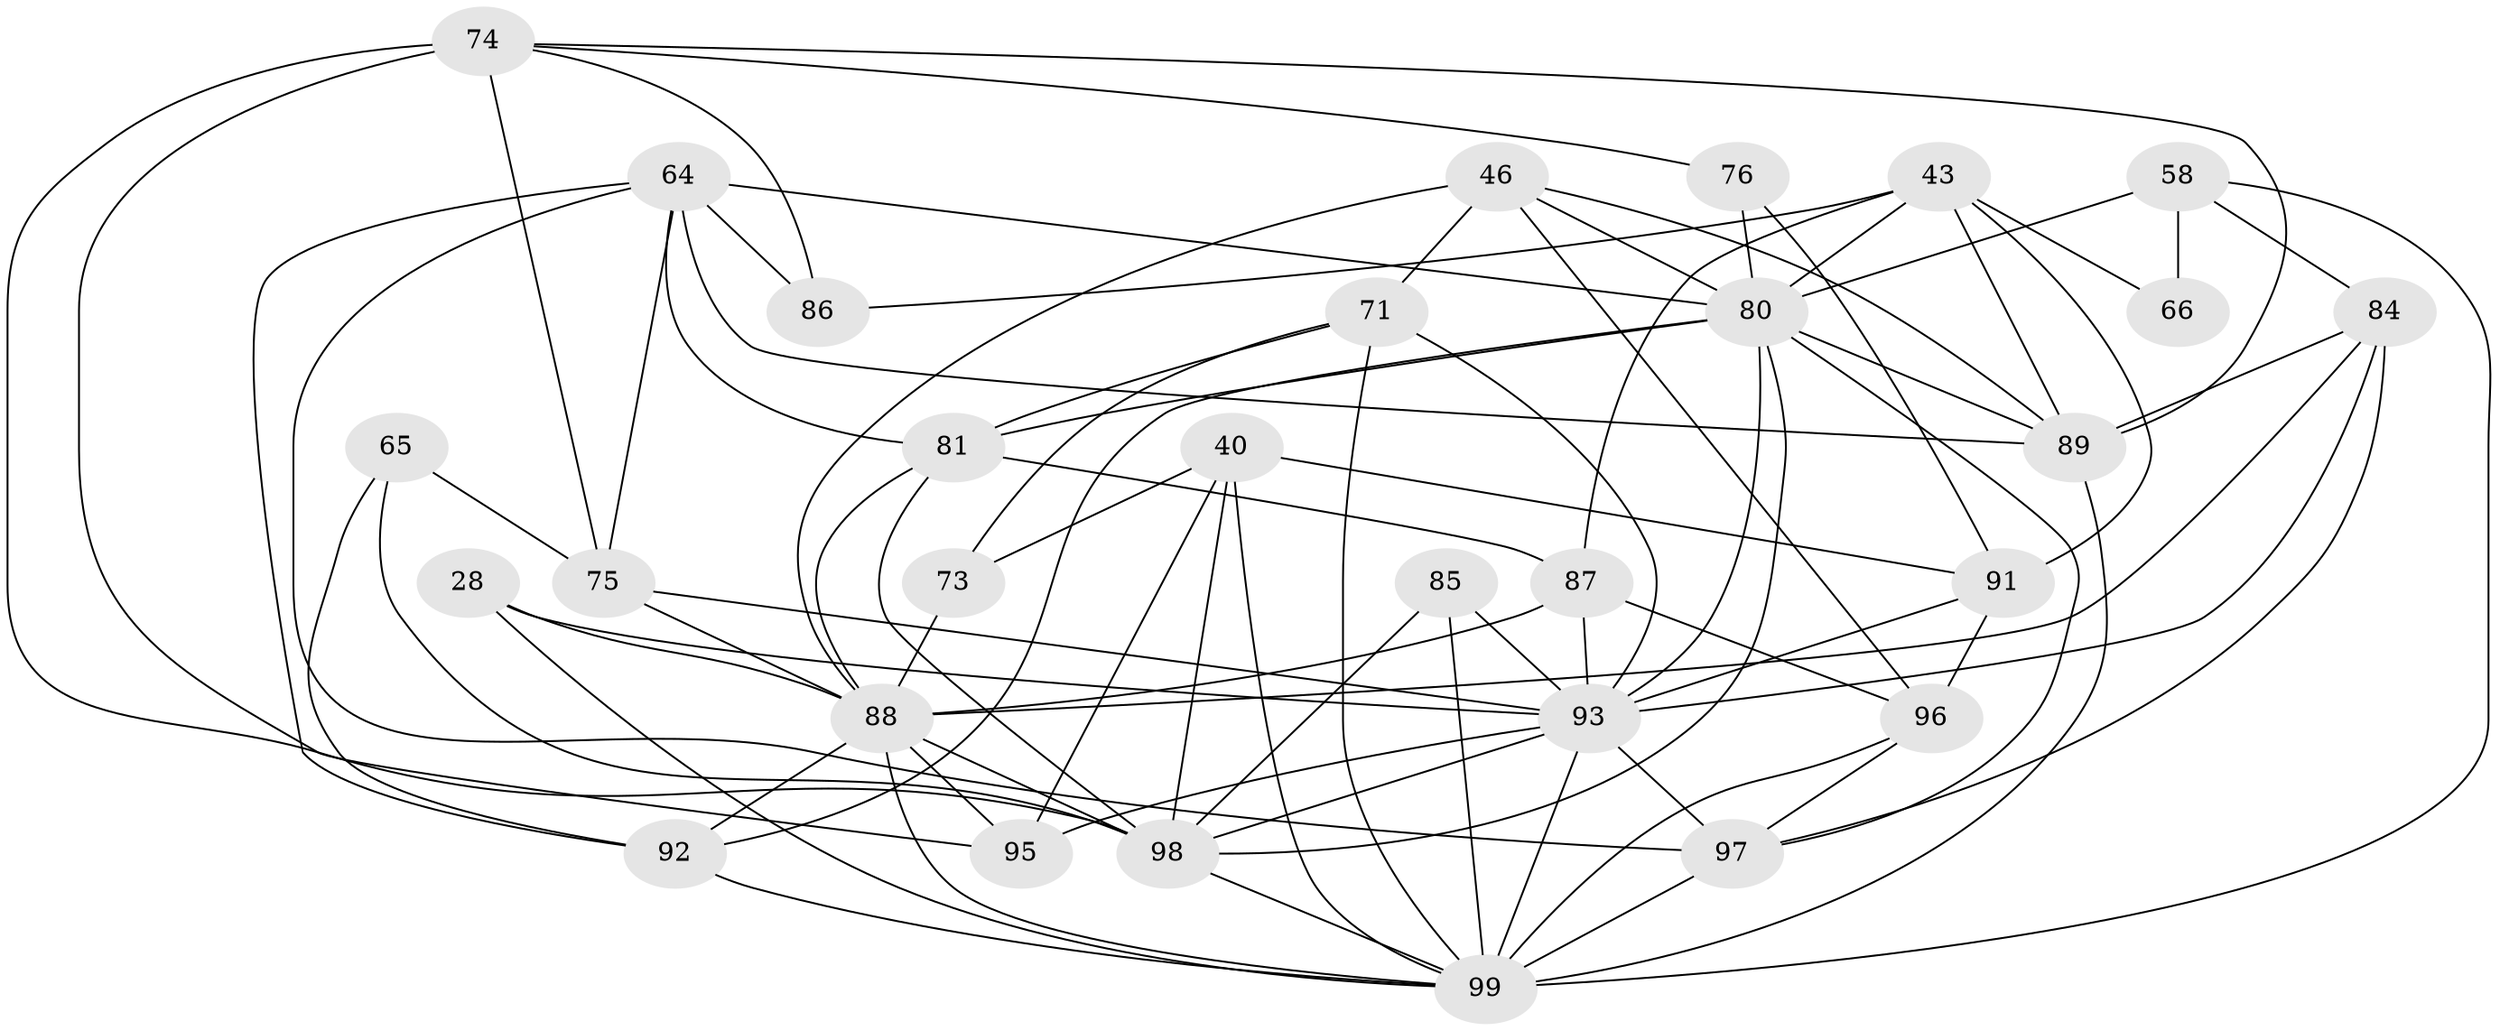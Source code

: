 // original degree distribution, {4: 1.0}
// Generated by graph-tools (version 1.1) at 2025/01/03/04/25 22:01:20]
// undirected, 29 vertices, 83 edges
graph export_dot {
graph [start="1"]
  node [color=gray90,style=filled];
  28;
  40 [super="+5"];
  43 [super="+23+38"];
  46 [super="+37"];
  58 [super="+56"];
  64 [super="+25+55"];
  65;
  66;
  71 [super="+4"];
  73;
  74 [super="+3+12+57"];
  75 [super="+36+60"];
  76;
  80 [super="+8+63+67+41"];
  81 [super="+17+31+79"];
  84 [super="+61"];
  85;
  86;
  87 [super="+54"];
  88 [super="+52+53+39"];
  89 [super="+11+15+14+45"];
  91 [super="+90"];
  92 [super="+72"];
  93 [super="+30+49"];
  95 [super="+59"];
  96 [super="+21"];
  97 [super="+77+83"];
  98 [super="+68+94+70"];
  99 [super="+18+62+27+82"];
  28 -- 99 [weight=2];
  28 -- 93;
  28 -- 88;
  40 -- 73 [weight=2];
  40 -- 95;
  40 -- 91;
  40 -- 99;
  40 -- 98;
  43 -- 89;
  43 -- 66 [weight=2];
  43 -- 86;
  43 -- 87;
  43 -- 91;
  43 -- 80 [weight=2];
  46 -- 88;
  46 -- 71 [weight=2];
  46 -- 89;
  46 -- 96;
  46 -- 80;
  58 -- 66 [weight=2];
  58 -- 80 [weight=2];
  58 -- 84;
  58 -- 99;
  64 -- 89 [weight=2];
  64 -- 86;
  64 -- 80;
  64 -- 75;
  64 -- 97;
  64 -- 92;
  64 -- 81;
  65 -- 98;
  65 -- 92 [weight=2];
  65 -- 75;
  71 -- 73;
  71 -- 93;
  71 -- 99;
  71 -- 81;
  73 -- 88;
  74 -- 86 [weight=2];
  74 -- 95;
  74 -- 76 [weight=2];
  74 -- 98 [weight=4];
  74 -- 89 [weight=2];
  74 -- 75;
  75 -- 93 [weight=3];
  75 -- 88 [weight=2];
  76 -- 91;
  76 -- 80;
  80 -- 98 [weight=5];
  80 -- 81 [weight=3];
  80 -- 92;
  80 -- 97;
  80 -- 89;
  80 -- 93 [weight=2];
  81 -- 87 [weight=2];
  81 -- 88 [weight=2];
  81 -- 98;
  84 -- 89;
  84 -- 97 [weight=2];
  84 -- 93;
  84 -- 88;
  85 -- 99 [weight=2];
  85 -- 98;
  85 -- 93;
  87 -- 96;
  87 -- 93;
  87 -- 88;
  88 -- 99 [weight=2];
  88 -- 95 [weight=2];
  88 -- 98;
  88 -- 92 [weight=2];
  89 -- 99 [weight=4];
  91 -- 96 [weight=2];
  91 -- 93;
  92 -- 99 [weight=2];
  93 -- 97;
  93 -- 95 [weight=4];
  93 -- 98;
  93 -- 99;
  96 -- 99;
  96 -- 97;
  97 -- 99 [weight=4];
  98 -- 99 [weight=3];
}

